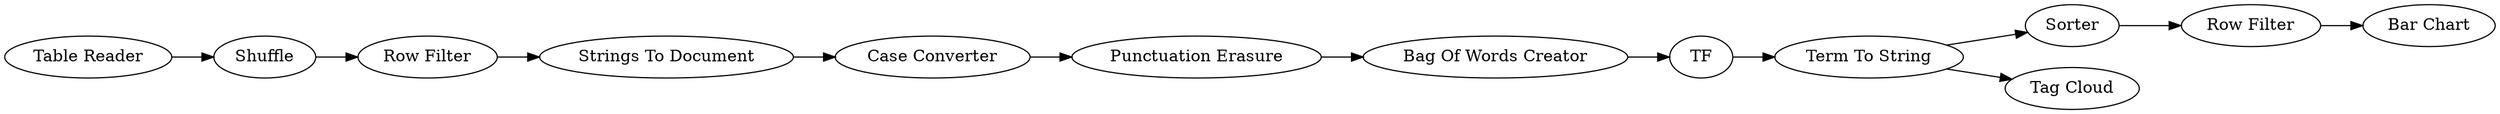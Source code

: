 digraph {
	20 -> 21
	17 -> 24
	21 -> 14
	16 -> 19
	19 -> 17
	15 -> 16
	27 -> 20
	25 -> 26
	18 -> 27
	24 -> 25
	14 -> 15
	17 -> 22
	16 [label="Bag Of Words Creator"]
	27 [label=Shuffle]
	24 [label=Sorter]
	20 [label="Row Filter"]
	22 [label="Tag Cloud"]
	21 [label="Strings To Document"]
	18 [label="Table Reader"]
	26 [label="Bar Chart"]
	15 [label="Punctuation Erasure"]
	25 [label="Row Filter"]
	14 [label="Case Converter"]
	17 [label="Term To String"]
	19 [label=TF]
	rankdir=LR
}
